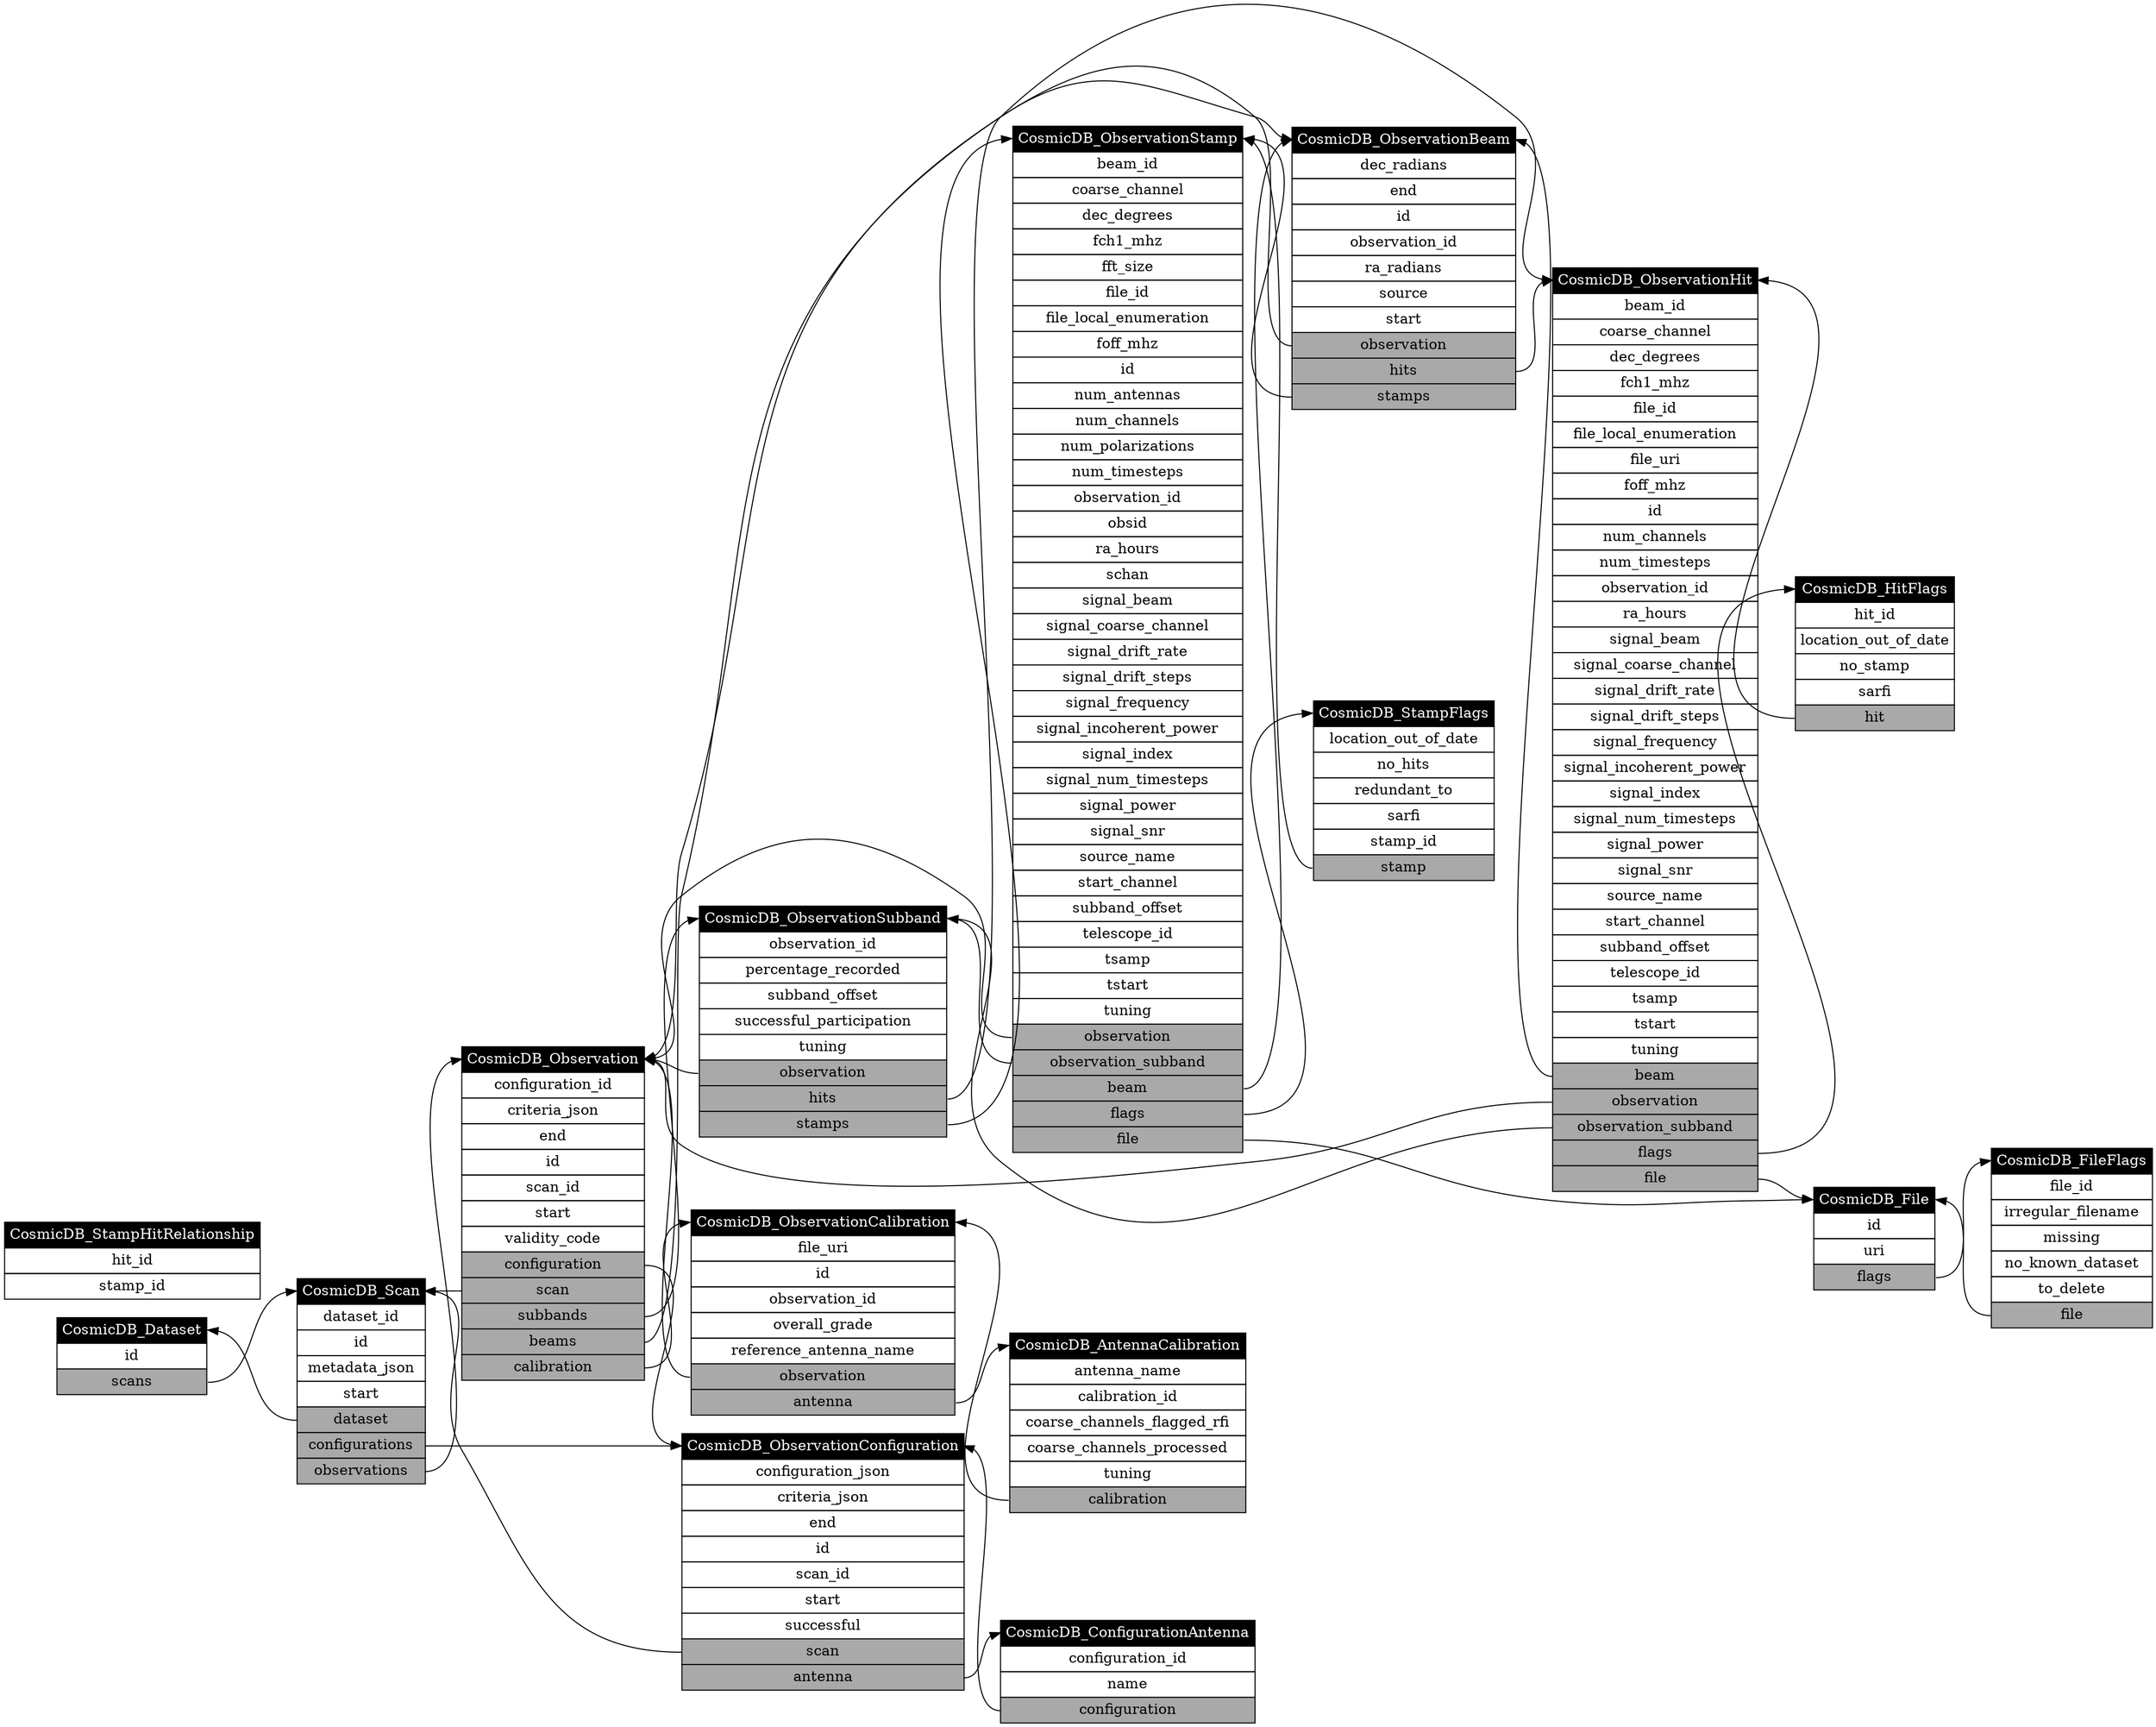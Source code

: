 digraph CosmicDB {
rankdir=LR;
CosmicDB_Dataset:scans -> CosmicDB_Scan:class;
CosmicDB_Dataset [label=<<table border="0" cellborder="1" cellspacing="0" cellpadding="4">
	<tr><td bgcolor="black" port="class"><font color="white">CosmicDB_Dataset</font></td></tr>
	<tr><td>id</td></tr>
	<tr><td bgcolor="darkgrey" port="scans">scans</td></tr>
</table>>, shape=plain];
CosmicDB_Scan:dataset -> CosmicDB_Dataset:class;
CosmicDB_Scan:configurations -> CosmicDB_ObservationConfiguration:class;
CosmicDB_Scan:observations -> CosmicDB_Observation:class;
CosmicDB_Scan [label=<<table border="0" cellborder="1" cellspacing="0" cellpadding="4">
	<tr><td bgcolor="black" port="class"><font color="white">CosmicDB_Scan</font></td></tr>
	<tr><td>dataset_id</td></tr>
	<tr><td>id</td></tr>
	<tr><td>metadata_json</td></tr>
	<tr><td>start</td></tr>
	<tr><td bgcolor="darkgrey" port="dataset">dataset</td></tr>
	<tr><td bgcolor="darkgrey" port="configurations">configurations</td></tr>
	<tr><td bgcolor="darkgrey" port="observations">observations</td></tr>
</table>>, shape=plain];
CosmicDB_ObservationConfiguration:scan -> CosmicDB_Scan:class;
CosmicDB_ObservationConfiguration:antenna -> CosmicDB_ConfigurationAntenna:class;
CosmicDB_ObservationConfiguration [label=<<table border="0" cellborder="1" cellspacing="0" cellpadding="4">
	<tr><td bgcolor="black" port="class"><font color="white">CosmicDB_ObservationConfiguration</font></td></tr>
	<tr><td>configuration_json</td></tr>
	<tr><td>criteria_json</td></tr>
	<tr><td>end</td></tr>
	<tr><td>id</td></tr>
	<tr><td>scan_id</td></tr>
	<tr><td>start</td></tr>
	<tr><td>successful</td></tr>
	<tr><td bgcolor="darkgrey" port="scan">scan</td></tr>
	<tr><td bgcolor="darkgrey" port="antenna">antenna</td></tr>
</table>>, shape=plain];
CosmicDB_ConfigurationAntenna:configuration -> CosmicDB_ObservationConfiguration:class;
CosmicDB_ConfigurationAntenna [label=<<table border="0" cellborder="1" cellspacing="0" cellpadding="4">
	<tr><td bgcolor="black" port="class"><font color="white">CosmicDB_ConfigurationAntenna</font></td></tr>
	<tr><td>configuration_id</td></tr>
	<tr><td>name</td></tr>
	<tr><td bgcolor="darkgrey" port="configuration">configuration</td></tr>
</table>>, shape=plain];
CosmicDB_Observation:configuration -> CosmicDB_ObservationConfiguration:class;
CosmicDB_Observation:scan -> CosmicDB_Scan:class;
CosmicDB_Observation:subbands -> CosmicDB_ObservationSubband:class;
CosmicDB_Observation:beams -> CosmicDB_ObservationBeam:class;
CosmicDB_Observation:calibration -> CosmicDB_ObservationCalibration:class;
CosmicDB_Observation [label=<<table border="0" cellborder="1" cellspacing="0" cellpadding="4">
	<tr><td bgcolor="black" port="class"><font color="white">CosmicDB_Observation</font></td></tr>
	<tr><td>configuration_id</td></tr>
	<tr><td>criteria_json</td></tr>
	<tr><td>end</td></tr>
	<tr><td>id</td></tr>
	<tr><td>scan_id</td></tr>
	<tr><td>start</td></tr>
	<tr><td>validity_code</td></tr>
	<tr><td bgcolor="darkgrey" port="configuration">configuration</td></tr>
	<tr><td bgcolor="darkgrey" port="scan">scan</td></tr>
	<tr><td bgcolor="darkgrey" port="subbands">subbands</td></tr>
	<tr><td bgcolor="darkgrey" port="beams">beams</td></tr>
	<tr><td bgcolor="darkgrey" port="calibration">calibration</td></tr>
</table>>, shape=plain];
CosmicDB_ObservationSubband:observation -> CosmicDB_Observation:class;
CosmicDB_ObservationSubband:hits -> CosmicDB_ObservationHit:class;
CosmicDB_ObservationSubband:stamps -> CosmicDB_ObservationStamp:class;
CosmicDB_ObservationSubband [label=<<table border="0" cellborder="1" cellspacing="0" cellpadding="4">
	<tr><td bgcolor="black" port="class"><font color="white">CosmicDB_ObservationSubband</font></td></tr>
	<tr><td>observation_id</td></tr>
	<tr><td>percentage_recorded</td></tr>
	<tr><td>subband_offset</td></tr>
	<tr><td>successful_participation</td></tr>
	<tr><td>tuning</td></tr>
	<tr><td bgcolor="darkgrey" port="observation">observation</td></tr>
	<tr><td bgcolor="darkgrey" port="hits">hits</td></tr>
	<tr><td bgcolor="darkgrey" port="stamps">stamps</td></tr>
</table>>, shape=plain];
CosmicDB_ObservationCalibration:observation -> CosmicDB_Observation:class;
CosmicDB_ObservationCalibration:antenna -> CosmicDB_AntennaCalibration:class;
CosmicDB_ObservationCalibration [label=<<table border="0" cellborder="1" cellspacing="0" cellpadding="4">
	<tr><td bgcolor="black" port="class"><font color="white">CosmicDB_ObservationCalibration</font></td></tr>
	<tr><td>file_uri</td></tr>
	<tr><td>id</td></tr>
	<tr><td>observation_id</td></tr>
	<tr><td>overall_grade</td></tr>
	<tr><td>reference_antenna_name</td></tr>
	<tr><td bgcolor="darkgrey" port="observation">observation</td></tr>
	<tr><td bgcolor="darkgrey" port="antenna">antenna</td></tr>
</table>>, shape=plain];
CosmicDB_AntennaCalibration:calibration -> CosmicDB_ObservationCalibration:class;
CosmicDB_AntennaCalibration [label=<<table border="0" cellborder="1" cellspacing="0" cellpadding="4">
	<tr><td bgcolor="black" port="class"><font color="white">CosmicDB_AntennaCalibration</font></td></tr>
	<tr><td>antenna_name</td></tr>
	<tr><td>calibration_id</td></tr>
	<tr><td>coarse_channels_flagged_rfi</td></tr>
	<tr><td>coarse_channels_processed</td></tr>
	<tr><td>tuning</td></tr>
	<tr><td bgcolor="darkgrey" port="calibration">calibration</td></tr>
</table>>, shape=plain];
CosmicDB_HitFlags:hit -> CosmicDB_ObservationHit:class;
CosmicDB_HitFlags [label=<<table border="0" cellborder="1" cellspacing="0" cellpadding="4">
	<tr><td bgcolor="black" port="class"><font color="white">CosmicDB_HitFlags</font></td></tr>
	<tr><td>hit_id</td></tr>
	<tr><td>location_out_of_date</td></tr>
	<tr><td>no_stamp</td></tr>
	<tr><td>sarfi</td></tr>
	<tr><td bgcolor="darkgrey" port="hit">hit</td></tr>
</table>>, shape=plain];
CosmicDB_StampFlags:stamp -> CosmicDB_ObservationStamp:class;
CosmicDB_StampFlags [label=<<table border="0" cellborder="1" cellspacing="0" cellpadding="4">
	<tr><td bgcolor="black" port="class"><font color="white">CosmicDB_StampFlags</font></td></tr>
	<tr><td>location_out_of_date</td></tr>
	<tr><td>no_hits</td></tr>
	<tr><td>redundant_to</td></tr>
	<tr><td>sarfi</td></tr>
	<tr><td>stamp_id</td></tr>
	<tr><td bgcolor="darkgrey" port="stamp">stamp</td></tr>
</table>>, shape=plain];
CosmicDB_StampHitRelationship [label=<<table border="0" cellborder="1" cellspacing="0" cellpadding="4">
	<tr><td bgcolor="black" port="class"><font color="white">CosmicDB_StampHitRelationship</font></td></tr>
	<tr><td>hit_id</td></tr>
	<tr><td>stamp_id</td></tr>
</table>>, shape=plain];
CosmicDB_File:flags -> CosmicDB_FileFlags:class;
CosmicDB_File [label=<<table border="0" cellborder="1" cellspacing="0" cellpadding="4">
	<tr><td bgcolor="black" port="class"><font color="white">CosmicDB_File</font></td></tr>
	<tr><td>id</td></tr>
	<tr><td>uri</td></tr>
	<tr><td bgcolor="darkgrey" port="flags">flags</td></tr>
</table>>, shape=plain];
CosmicDB_FileFlags:file -> CosmicDB_File:class;
CosmicDB_FileFlags [label=<<table border="0" cellborder="1" cellspacing="0" cellpadding="4">
	<tr><td bgcolor="black" port="class"><font color="white">CosmicDB_FileFlags</font></td></tr>
	<tr><td>file_id</td></tr>
	<tr><td>irregular_filename</td></tr>
	<tr><td>missing</td></tr>
	<tr><td>no_known_dataset</td></tr>
	<tr><td>to_delete</td></tr>
	<tr><td bgcolor="darkgrey" port="file">file</td></tr>
</table>>, shape=plain];
CosmicDB_ObservationBeam:observation -> CosmicDB_Observation:class;
CosmicDB_ObservationBeam:hits -> CosmicDB_ObservationHit:class;
CosmicDB_ObservationBeam:stamps -> CosmicDB_ObservationStamp:class;
CosmicDB_ObservationBeam [label=<<table border="0" cellborder="1" cellspacing="0" cellpadding="4">
	<tr><td bgcolor="black" port="class"><font color="white">CosmicDB_ObservationBeam</font></td></tr>
	<tr><td>dec_radians</td></tr>
	<tr><td>end</td></tr>
	<tr><td>id</td></tr>
	<tr><td>observation_id</td></tr>
	<tr><td>ra_radians</td></tr>
	<tr><td>source</td></tr>
	<tr><td>start</td></tr>
	<tr><td bgcolor="darkgrey" port="observation">observation</td></tr>
	<tr><td bgcolor="darkgrey" port="hits">hits</td></tr>
	<tr><td bgcolor="darkgrey" port="stamps">stamps</td></tr>
</table>>, shape=plain];
CosmicDB_ObservationHit:beam -> CosmicDB_ObservationBeam:class;
CosmicDB_ObservationHit:observation -> CosmicDB_Observation:class;
CosmicDB_ObservationHit:observation_subband -> CosmicDB_ObservationSubband:class;
CosmicDB_ObservationHit:flags -> CosmicDB_HitFlags:class;
CosmicDB_ObservationHit:file -> CosmicDB_File:class;
CosmicDB_ObservationHit [label=<<table border="0" cellborder="1" cellspacing="0" cellpadding="4">
	<tr><td bgcolor="black" port="class"><font color="white">CosmicDB_ObservationHit</font></td></tr>
	<tr><td>beam_id</td></tr>
	<tr><td>coarse_channel</td></tr>
	<tr><td>dec_degrees</td></tr>
	<tr><td>fch1_mhz</td></tr>
	<tr><td>file_id</td></tr>
	<tr><td>file_local_enumeration</td></tr>
	<tr><td>file_uri</td></tr>
	<tr><td>foff_mhz</td></tr>
	<tr><td>id</td></tr>
	<tr><td>num_channels</td></tr>
	<tr><td>num_timesteps</td></tr>
	<tr><td>observation_id</td></tr>
	<tr><td>ra_hours</td></tr>
	<tr><td>signal_beam</td></tr>
	<tr><td>signal_coarse_channel</td></tr>
	<tr><td>signal_drift_rate</td></tr>
	<tr><td>signal_drift_steps</td></tr>
	<tr><td>signal_frequency</td></tr>
	<tr><td>signal_incoherent_power</td></tr>
	<tr><td>signal_index</td></tr>
	<tr><td>signal_num_timesteps</td></tr>
	<tr><td>signal_power</td></tr>
	<tr><td>signal_snr</td></tr>
	<tr><td>source_name</td></tr>
	<tr><td>start_channel</td></tr>
	<tr><td>subband_offset</td></tr>
	<tr><td>telescope_id</td></tr>
	<tr><td>tsamp</td></tr>
	<tr><td>tstart</td></tr>
	<tr><td>tuning</td></tr>
	<tr><td bgcolor="darkgrey" port="beam">beam</td></tr>
	<tr><td bgcolor="darkgrey" port="observation">observation</td></tr>
	<tr><td bgcolor="darkgrey" port="observation_subband">observation_subband</td></tr>
	<tr><td bgcolor="darkgrey" port="flags">flags</td></tr>
	<tr><td bgcolor="darkgrey" port="file">file</td></tr>
</table>>, shape=plain];
CosmicDB_ObservationStamp:observation -> CosmicDB_Observation:class;
CosmicDB_ObservationStamp:observation_subband -> CosmicDB_ObservationSubband:class;
CosmicDB_ObservationStamp:beam -> CosmicDB_ObservationBeam:class;
CosmicDB_ObservationStamp:flags -> CosmicDB_StampFlags:class;
CosmicDB_ObservationStamp:file -> CosmicDB_File:class;
CosmicDB_ObservationStamp [label=<<table border="0" cellborder="1" cellspacing="0" cellpadding="4">
	<tr><td bgcolor="black" port="class"><font color="white">CosmicDB_ObservationStamp</font></td></tr>
	<tr><td>beam_id</td></tr>
	<tr><td>coarse_channel</td></tr>
	<tr><td>dec_degrees</td></tr>
	<tr><td>fch1_mhz</td></tr>
	<tr><td>fft_size</td></tr>
	<tr><td>file_id</td></tr>
	<tr><td>file_local_enumeration</td></tr>
	<tr><td>foff_mhz</td></tr>
	<tr><td>id</td></tr>
	<tr><td>num_antennas</td></tr>
	<tr><td>num_channels</td></tr>
	<tr><td>num_polarizations</td></tr>
	<tr><td>num_timesteps</td></tr>
	<tr><td>observation_id</td></tr>
	<tr><td>obsid</td></tr>
	<tr><td>ra_hours</td></tr>
	<tr><td>schan</td></tr>
	<tr><td>signal_beam</td></tr>
	<tr><td>signal_coarse_channel</td></tr>
	<tr><td>signal_drift_rate</td></tr>
	<tr><td>signal_drift_steps</td></tr>
	<tr><td>signal_frequency</td></tr>
	<tr><td>signal_incoherent_power</td></tr>
	<tr><td>signal_index</td></tr>
	<tr><td>signal_num_timesteps</td></tr>
	<tr><td>signal_power</td></tr>
	<tr><td>signal_snr</td></tr>
	<tr><td>source_name</td></tr>
	<tr><td>start_channel</td></tr>
	<tr><td>subband_offset</td></tr>
	<tr><td>telescope_id</td></tr>
	<tr><td>tsamp</td></tr>
	<tr><td>tstart</td></tr>
	<tr><td>tuning</td></tr>
	<tr><td bgcolor="darkgrey" port="observation">observation</td></tr>
	<tr><td bgcolor="darkgrey" port="observation_subband">observation_subband</td></tr>
	<tr><td bgcolor="darkgrey" port="beam">beam</td></tr>
	<tr><td bgcolor="darkgrey" port="flags">flags</td></tr>
	<tr><td bgcolor="darkgrey" port="file">file</td></tr>
</table>>, shape=plain];
}

